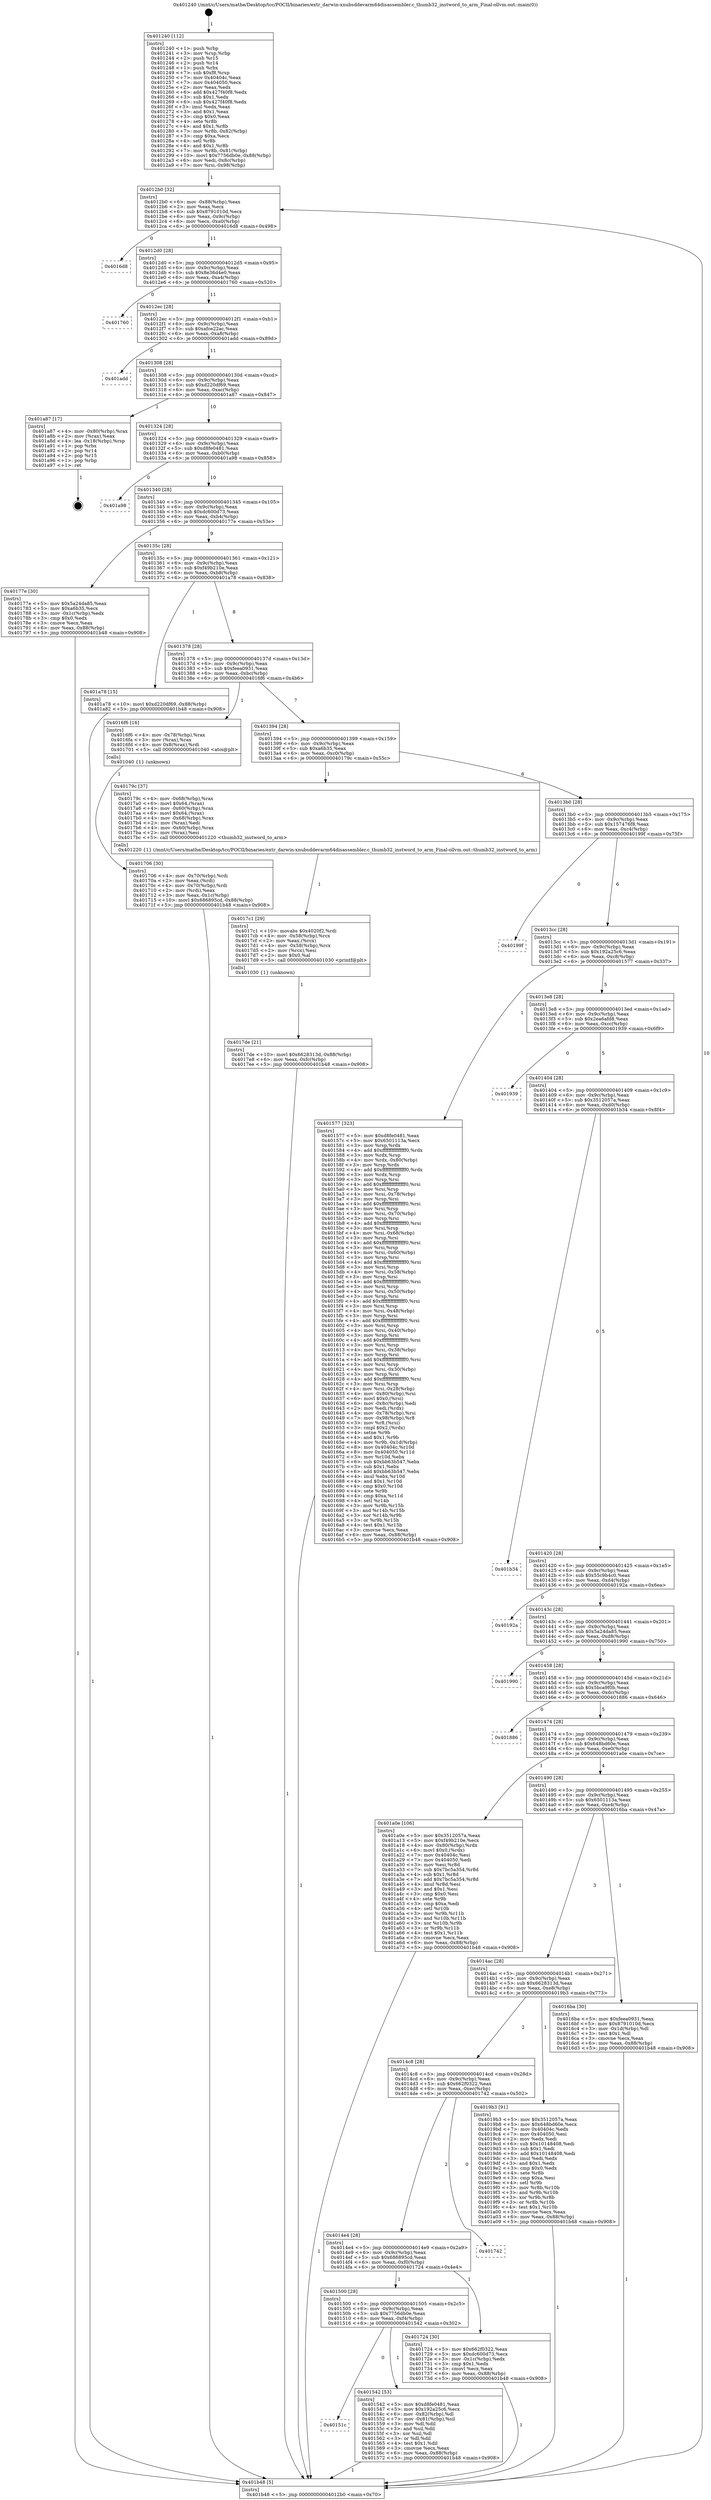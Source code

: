 digraph "0x401240" {
  label = "0x401240 (/mnt/c/Users/mathe/Desktop/tcc/POCII/binaries/extr_darwin-xnubsddevarm64disassembler.c_thumb32_instword_to_arm_Final-ollvm.out::main(0))"
  labelloc = "t"
  node[shape=record]

  Entry [label="",width=0.3,height=0.3,shape=circle,fillcolor=black,style=filled]
  "0x4012b0" [label="{
     0x4012b0 [32]\l
     | [instrs]\l
     &nbsp;&nbsp;0x4012b0 \<+6\>: mov -0x88(%rbp),%eax\l
     &nbsp;&nbsp;0x4012b6 \<+2\>: mov %eax,%ecx\l
     &nbsp;&nbsp;0x4012b8 \<+6\>: sub $0x8791010d,%ecx\l
     &nbsp;&nbsp;0x4012be \<+6\>: mov %eax,-0x9c(%rbp)\l
     &nbsp;&nbsp;0x4012c4 \<+6\>: mov %ecx,-0xa0(%rbp)\l
     &nbsp;&nbsp;0x4012ca \<+6\>: je 00000000004016d8 \<main+0x498\>\l
  }"]
  "0x4016d8" [label="{
     0x4016d8\l
  }", style=dashed]
  "0x4012d0" [label="{
     0x4012d0 [28]\l
     | [instrs]\l
     &nbsp;&nbsp;0x4012d0 \<+5\>: jmp 00000000004012d5 \<main+0x95\>\l
     &nbsp;&nbsp;0x4012d5 \<+6\>: mov -0x9c(%rbp),%eax\l
     &nbsp;&nbsp;0x4012db \<+5\>: sub $0x8e36d4e0,%eax\l
     &nbsp;&nbsp;0x4012e0 \<+6\>: mov %eax,-0xa4(%rbp)\l
     &nbsp;&nbsp;0x4012e6 \<+6\>: je 0000000000401760 \<main+0x520\>\l
  }"]
  Exit [label="",width=0.3,height=0.3,shape=circle,fillcolor=black,style=filled,peripheries=2]
  "0x401760" [label="{
     0x401760\l
  }", style=dashed]
  "0x4012ec" [label="{
     0x4012ec [28]\l
     | [instrs]\l
     &nbsp;&nbsp;0x4012ec \<+5\>: jmp 00000000004012f1 \<main+0xb1\>\l
     &nbsp;&nbsp;0x4012f1 \<+6\>: mov -0x9c(%rbp),%eax\l
     &nbsp;&nbsp;0x4012f7 \<+5\>: sub $0xafce22ac,%eax\l
     &nbsp;&nbsp;0x4012fc \<+6\>: mov %eax,-0xa8(%rbp)\l
     &nbsp;&nbsp;0x401302 \<+6\>: je 0000000000401add \<main+0x89d\>\l
  }"]
  "0x4017de" [label="{
     0x4017de [21]\l
     | [instrs]\l
     &nbsp;&nbsp;0x4017de \<+10\>: movl $0x6628313d,-0x88(%rbp)\l
     &nbsp;&nbsp;0x4017e8 \<+6\>: mov %eax,-0xfc(%rbp)\l
     &nbsp;&nbsp;0x4017ee \<+5\>: jmp 0000000000401b48 \<main+0x908\>\l
  }"]
  "0x401add" [label="{
     0x401add\l
  }", style=dashed]
  "0x401308" [label="{
     0x401308 [28]\l
     | [instrs]\l
     &nbsp;&nbsp;0x401308 \<+5\>: jmp 000000000040130d \<main+0xcd\>\l
     &nbsp;&nbsp;0x40130d \<+6\>: mov -0x9c(%rbp),%eax\l
     &nbsp;&nbsp;0x401313 \<+5\>: sub $0xd220df69,%eax\l
     &nbsp;&nbsp;0x401318 \<+6\>: mov %eax,-0xac(%rbp)\l
     &nbsp;&nbsp;0x40131e \<+6\>: je 0000000000401a87 \<main+0x847\>\l
  }"]
  "0x4017c1" [label="{
     0x4017c1 [29]\l
     | [instrs]\l
     &nbsp;&nbsp;0x4017c1 \<+10\>: movabs $0x4020f2,%rdi\l
     &nbsp;&nbsp;0x4017cb \<+4\>: mov -0x58(%rbp),%rcx\l
     &nbsp;&nbsp;0x4017cf \<+2\>: mov %eax,(%rcx)\l
     &nbsp;&nbsp;0x4017d1 \<+4\>: mov -0x58(%rbp),%rcx\l
     &nbsp;&nbsp;0x4017d5 \<+2\>: mov (%rcx),%esi\l
     &nbsp;&nbsp;0x4017d7 \<+2\>: mov $0x0,%al\l
     &nbsp;&nbsp;0x4017d9 \<+5\>: call 0000000000401030 \<printf@plt\>\l
     | [calls]\l
     &nbsp;&nbsp;0x401030 \{1\} (unknown)\l
  }"]
  "0x401a87" [label="{
     0x401a87 [17]\l
     | [instrs]\l
     &nbsp;&nbsp;0x401a87 \<+4\>: mov -0x80(%rbp),%rax\l
     &nbsp;&nbsp;0x401a8b \<+2\>: mov (%rax),%eax\l
     &nbsp;&nbsp;0x401a8d \<+4\>: lea -0x18(%rbp),%rsp\l
     &nbsp;&nbsp;0x401a91 \<+1\>: pop %rbx\l
     &nbsp;&nbsp;0x401a92 \<+2\>: pop %r14\l
     &nbsp;&nbsp;0x401a94 \<+2\>: pop %r15\l
     &nbsp;&nbsp;0x401a96 \<+1\>: pop %rbp\l
     &nbsp;&nbsp;0x401a97 \<+1\>: ret\l
  }"]
  "0x401324" [label="{
     0x401324 [28]\l
     | [instrs]\l
     &nbsp;&nbsp;0x401324 \<+5\>: jmp 0000000000401329 \<main+0xe9\>\l
     &nbsp;&nbsp;0x401329 \<+6\>: mov -0x9c(%rbp),%eax\l
     &nbsp;&nbsp;0x40132f \<+5\>: sub $0xd8fe0481,%eax\l
     &nbsp;&nbsp;0x401334 \<+6\>: mov %eax,-0xb0(%rbp)\l
     &nbsp;&nbsp;0x40133a \<+6\>: je 0000000000401a98 \<main+0x858\>\l
  }"]
  "0x401706" [label="{
     0x401706 [30]\l
     | [instrs]\l
     &nbsp;&nbsp;0x401706 \<+4\>: mov -0x70(%rbp),%rdi\l
     &nbsp;&nbsp;0x40170a \<+2\>: mov %eax,(%rdi)\l
     &nbsp;&nbsp;0x40170c \<+4\>: mov -0x70(%rbp),%rdi\l
     &nbsp;&nbsp;0x401710 \<+2\>: mov (%rdi),%eax\l
     &nbsp;&nbsp;0x401712 \<+3\>: mov %eax,-0x1c(%rbp)\l
     &nbsp;&nbsp;0x401715 \<+10\>: movl $0x686895cd,-0x88(%rbp)\l
     &nbsp;&nbsp;0x40171f \<+5\>: jmp 0000000000401b48 \<main+0x908\>\l
  }"]
  "0x401a98" [label="{
     0x401a98\l
  }", style=dashed]
  "0x401340" [label="{
     0x401340 [28]\l
     | [instrs]\l
     &nbsp;&nbsp;0x401340 \<+5\>: jmp 0000000000401345 \<main+0x105\>\l
     &nbsp;&nbsp;0x401345 \<+6\>: mov -0x9c(%rbp),%eax\l
     &nbsp;&nbsp;0x40134b \<+5\>: sub $0xdc600d73,%eax\l
     &nbsp;&nbsp;0x401350 \<+6\>: mov %eax,-0xb4(%rbp)\l
     &nbsp;&nbsp;0x401356 \<+6\>: je 000000000040177e \<main+0x53e\>\l
  }"]
  "0x401240" [label="{
     0x401240 [112]\l
     | [instrs]\l
     &nbsp;&nbsp;0x401240 \<+1\>: push %rbp\l
     &nbsp;&nbsp;0x401241 \<+3\>: mov %rsp,%rbp\l
     &nbsp;&nbsp;0x401244 \<+2\>: push %r15\l
     &nbsp;&nbsp;0x401246 \<+2\>: push %r14\l
     &nbsp;&nbsp;0x401248 \<+1\>: push %rbx\l
     &nbsp;&nbsp;0x401249 \<+7\>: sub $0xf8,%rsp\l
     &nbsp;&nbsp;0x401250 \<+7\>: mov 0x40404c,%eax\l
     &nbsp;&nbsp;0x401257 \<+7\>: mov 0x404050,%ecx\l
     &nbsp;&nbsp;0x40125e \<+2\>: mov %eax,%edx\l
     &nbsp;&nbsp;0x401260 \<+6\>: add $0x427f40f8,%edx\l
     &nbsp;&nbsp;0x401266 \<+3\>: sub $0x1,%edx\l
     &nbsp;&nbsp;0x401269 \<+6\>: sub $0x427f40f8,%edx\l
     &nbsp;&nbsp;0x40126f \<+3\>: imul %edx,%eax\l
     &nbsp;&nbsp;0x401272 \<+3\>: and $0x1,%eax\l
     &nbsp;&nbsp;0x401275 \<+3\>: cmp $0x0,%eax\l
     &nbsp;&nbsp;0x401278 \<+4\>: sete %r8b\l
     &nbsp;&nbsp;0x40127c \<+4\>: and $0x1,%r8b\l
     &nbsp;&nbsp;0x401280 \<+7\>: mov %r8b,-0x82(%rbp)\l
     &nbsp;&nbsp;0x401287 \<+3\>: cmp $0xa,%ecx\l
     &nbsp;&nbsp;0x40128a \<+4\>: setl %r8b\l
     &nbsp;&nbsp;0x40128e \<+4\>: and $0x1,%r8b\l
     &nbsp;&nbsp;0x401292 \<+7\>: mov %r8b,-0x81(%rbp)\l
     &nbsp;&nbsp;0x401299 \<+10\>: movl $0x7756db0e,-0x88(%rbp)\l
     &nbsp;&nbsp;0x4012a3 \<+6\>: mov %edi,-0x8c(%rbp)\l
     &nbsp;&nbsp;0x4012a9 \<+7\>: mov %rsi,-0x98(%rbp)\l
  }"]
  "0x40177e" [label="{
     0x40177e [30]\l
     | [instrs]\l
     &nbsp;&nbsp;0x40177e \<+5\>: mov $0x5a24da85,%eax\l
     &nbsp;&nbsp;0x401783 \<+5\>: mov $0xa6b35,%ecx\l
     &nbsp;&nbsp;0x401788 \<+3\>: mov -0x1c(%rbp),%edx\l
     &nbsp;&nbsp;0x40178b \<+3\>: cmp $0x0,%edx\l
     &nbsp;&nbsp;0x40178e \<+3\>: cmove %ecx,%eax\l
     &nbsp;&nbsp;0x401791 \<+6\>: mov %eax,-0x88(%rbp)\l
     &nbsp;&nbsp;0x401797 \<+5\>: jmp 0000000000401b48 \<main+0x908\>\l
  }"]
  "0x40135c" [label="{
     0x40135c [28]\l
     | [instrs]\l
     &nbsp;&nbsp;0x40135c \<+5\>: jmp 0000000000401361 \<main+0x121\>\l
     &nbsp;&nbsp;0x401361 \<+6\>: mov -0x9c(%rbp),%eax\l
     &nbsp;&nbsp;0x401367 \<+5\>: sub $0xf49b210e,%eax\l
     &nbsp;&nbsp;0x40136c \<+6\>: mov %eax,-0xb8(%rbp)\l
     &nbsp;&nbsp;0x401372 \<+6\>: je 0000000000401a78 \<main+0x838\>\l
  }"]
  "0x401b48" [label="{
     0x401b48 [5]\l
     | [instrs]\l
     &nbsp;&nbsp;0x401b48 \<+5\>: jmp 00000000004012b0 \<main+0x70\>\l
  }"]
  "0x401a78" [label="{
     0x401a78 [15]\l
     | [instrs]\l
     &nbsp;&nbsp;0x401a78 \<+10\>: movl $0xd220df69,-0x88(%rbp)\l
     &nbsp;&nbsp;0x401a82 \<+5\>: jmp 0000000000401b48 \<main+0x908\>\l
  }"]
  "0x401378" [label="{
     0x401378 [28]\l
     | [instrs]\l
     &nbsp;&nbsp;0x401378 \<+5\>: jmp 000000000040137d \<main+0x13d\>\l
     &nbsp;&nbsp;0x40137d \<+6\>: mov -0x9c(%rbp),%eax\l
     &nbsp;&nbsp;0x401383 \<+5\>: sub $0xfeea0931,%eax\l
     &nbsp;&nbsp;0x401388 \<+6\>: mov %eax,-0xbc(%rbp)\l
     &nbsp;&nbsp;0x40138e \<+6\>: je 00000000004016f6 \<main+0x4b6\>\l
  }"]
  "0x40151c" [label="{
     0x40151c\l
  }", style=dashed]
  "0x4016f6" [label="{
     0x4016f6 [16]\l
     | [instrs]\l
     &nbsp;&nbsp;0x4016f6 \<+4\>: mov -0x78(%rbp),%rax\l
     &nbsp;&nbsp;0x4016fa \<+3\>: mov (%rax),%rax\l
     &nbsp;&nbsp;0x4016fd \<+4\>: mov 0x8(%rax),%rdi\l
     &nbsp;&nbsp;0x401701 \<+5\>: call 0000000000401040 \<atoi@plt\>\l
     | [calls]\l
     &nbsp;&nbsp;0x401040 \{1\} (unknown)\l
  }"]
  "0x401394" [label="{
     0x401394 [28]\l
     | [instrs]\l
     &nbsp;&nbsp;0x401394 \<+5\>: jmp 0000000000401399 \<main+0x159\>\l
     &nbsp;&nbsp;0x401399 \<+6\>: mov -0x9c(%rbp),%eax\l
     &nbsp;&nbsp;0x40139f \<+5\>: sub $0xa6b35,%eax\l
     &nbsp;&nbsp;0x4013a4 \<+6\>: mov %eax,-0xc0(%rbp)\l
     &nbsp;&nbsp;0x4013aa \<+6\>: je 000000000040179c \<main+0x55c\>\l
  }"]
  "0x401542" [label="{
     0x401542 [53]\l
     | [instrs]\l
     &nbsp;&nbsp;0x401542 \<+5\>: mov $0xd8fe0481,%eax\l
     &nbsp;&nbsp;0x401547 \<+5\>: mov $0x192a25c6,%ecx\l
     &nbsp;&nbsp;0x40154c \<+6\>: mov -0x82(%rbp),%dl\l
     &nbsp;&nbsp;0x401552 \<+7\>: mov -0x81(%rbp),%sil\l
     &nbsp;&nbsp;0x401559 \<+3\>: mov %dl,%dil\l
     &nbsp;&nbsp;0x40155c \<+3\>: and %sil,%dil\l
     &nbsp;&nbsp;0x40155f \<+3\>: xor %sil,%dl\l
     &nbsp;&nbsp;0x401562 \<+3\>: or %dl,%dil\l
     &nbsp;&nbsp;0x401565 \<+4\>: test $0x1,%dil\l
     &nbsp;&nbsp;0x401569 \<+3\>: cmovne %ecx,%eax\l
     &nbsp;&nbsp;0x40156c \<+6\>: mov %eax,-0x88(%rbp)\l
     &nbsp;&nbsp;0x401572 \<+5\>: jmp 0000000000401b48 \<main+0x908\>\l
  }"]
  "0x40179c" [label="{
     0x40179c [37]\l
     | [instrs]\l
     &nbsp;&nbsp;0x40179c \<+4\>: mov -0x68(%rbp),%rax\l
     &nbsp;&nbsp;0x4017a0 \<+6\>: movl $0x64,(%rax)\l
     &nbsp;&nbsp;0x4017a6 \<+4\>: mov -0x60(%rbp),%rax\l
     &nbsp;&nbsp;0x4017aa \<+6\>: movl $0x64,(%rax)\l
     &nbsp;&nbsp;0x4017b0 \<+4\>: mov -0x68(%rbp),%rax\l
     &nbsp;&nbsp;0x4017b4 \<+2\>: mov (%rax),%edi\l
     &nbsp;&nbsp;0x4017b6 \<+4\>: mov -0x60(%rbp),%rax\l
     &nbsp;&nbsp;0x4017ba \<+2\>: mov (%rax),%esi\l
     &nbsp;&nbsp;0x4017bc \<+5\>: call 0000000000401220 \<thumb32_instword_to_arm\>\l
     | [calls]\l
     &nbsp;&nbsp;0x401220 \{1\} (/mnt/c/Users/mathe/Desktop/tcc/POCII/binaries/extr_darwin-xnubsddevarm64disassembler.c_thumb32_instword_to_arm_Final-ollvm.out::thumb32_instword_to_arm)\l
  }"]
  "0x4013b0" [label="{
     0x4013b0 [28]\l
     | [instrs]\l
     &nbsp;&nbsp;0x4013b0 \<+5\>: jmp 00000000004013b5 \<main+0x175\>\l
     &nbsp;&nbsp;0x4013b5 \<+6\>: mov -0x9c(%rbp),%eax\l
     &nbsp;&nbsp;0x4013bb \<+5\>: sub $0x157476f8,%eax\l
     &nbsp;&nbsp;0x4013c0 \<+6\>: mov %eax,-0xc4(%rbp)\l
     &nbsp;&nbsp;0x4013c6 \<+6\>: je 000000000040199f \<main+0x75f\>\l
  }"]
  "0x401500" [label="{
     0x401500 [28]\l
     | [instrs]\l
     &nbsp;&nbsp;0x401500 \<+5\>: jmp 0000000000401505 \<main+0x2c5\>\l
     &nbsp;&nbsp;0x401505 \<+6\>: mov -0x9c(%rbp),%eax\l
     &nbsp;&nbsp;0x40150b \<+5\>: sub $0x7756db0e,%eax\l
     &nbsp;&nbsp;0x401510 \<+6\>: mov %eax,-0xf4(%rbp)\l
     &nbsp;&nbsp;0x401516 \<+6\>: je 0000000000401542 \<main+0x302\>\l
  }"]
  "0x40199f" [label="{
     0x40199f\l
  }", style=dashed]
  "0x4013cc" [label="{
     0x4013cc [28]\l
     | [instrs]\l
     &nbsp;&nbsp;0x4013cc \<+5\>: jmp 00000000004013d1 \<main+0x191\>\l
     &nbsp;&nbsp;0x4013d1 \<+6\>: mov -0x9c(%rbp),%eax\l
     &nbsp;&nbsp;0x4013d7 \<+5\>: sub $0x192a25c6,%eax\l
     &nbsp;&nbsp;0x4013dc \<+6\>: mov %eax,-0xc8(%rbp)\l
     &nbsp;&nbsp;0x4013e2 \<+6\>: je 0000000000401577 \<main+0x337\>\l
  }"]
  "0x401724" [label="{
     0x401724 [30]\l
     | [instrs]\l
     &nbsp;&nbsp;0x401724 \<+5\>: mov $0x662f0322,%eax\l
     &nbsp;&nbsp;0x401729 \<+5\>: mov $0xdc600d73,%ecx\l
     &nbsp;&nbsp;0x40172e \<+3\>: mov -0x1c(%rbp),%edx\l
     &nbsp;&nbsp;0x401731 \<+3\>: cmp $0x1,%edx\l
     &nbsp;&nbsp;0x401734 \<+3\>: cmovl %ecx,%eax\l
     &nbsp;&nbsp;0x401737 \<+6\>: mov %eax,-0x88(%rbp)\l
     &nbsp;&nbsp;0x40173d \<+5\>: jmp 0000000000401b48 \<main+0x908\>\l
  }"]
  "0x401577" [label="{
     0x401577 [323]\l
     | [instrs]\l
     &nbsp;&nbsp;0x401577 \<+5\>: mov $0xd8fe0481,%eax\l
     &nbsp;&nbsp;0x40157c \<+5\>: mov $0x6501113a,%ecx\l
     &nbsp;&nbsp;0x401581 \<+3\>: mov %rsp,%rdx\l
     &nbsp;&nbsp;0x401584 \<+4\>: add $0xfffffffffffffff0,%rdx\l
     &nbsp;&nbsp;0x401588 \<+3\>: mov %rdx,%rsp\l
     &nbsp;&nbsp;0x40158b \<+4\>: mov %rdx,-0x80(%rbp)\l
     &nbsp;&nbsp;0x40158f \<+3\>: mov %rsp,%rdx\l
     &nbsp;&nbsp;0x401592 \<+4\>: add $0xfffffffffffffff0,%rdx\l
     &nbsp;&nbsp;0x401596 \<+3\>: mov %rdx,%rsp\l
     &nbsp;&nbsp;0x401599 \<+3\>: mov %rsp,%rsi\l
     &nbsp;&nbsp;0x40159c \<+4\>: add $0xfffffffffffffff0,%rsi\l
     &nbsp;&nbsp;0x4015a0 \<+3\>: mov %rsi,%rsp\l
     &nbsp;&nbsp;0x4015a3 \<+4\>: mov %rsi,-0x78(%rbp)\l
     &nbsp;&nbsp;0x4015a7 \<+3\>: mov %rsp,%rsi\l
     &nbsp;&nbsp;0x4015aa \<+4\>: add $0xfffffffffffffff0,%rsi\l
     &nbsp;&nbsp;0x4015ae \<+3\>: mov %rsi,%rsp\l
     &nbsp;&nbsp;0x4015b1 \<+4\>: mov %rsi,-0x70(%rbp)\l
     &nbsp;&nbsp;0x4015b5 \<+3\>: mov %rsp,%rsi\l
     &nbsp;&nbsp;0x4015b8 \<+4\>: add $0xfffffffffffffff0,%rsi\l
     &nbsp;&nbsp;0x4015bc \<+3\>: mov %rsi,%rsp\l
     &nbsp;&nbsp;0x4015bf \<+4\>: mov %rsi,-0x68(%rbp)\l
     &nbsp;&nbsp;0x4015c3 \<+3\>: mov %rsp,%rsi\l
     &nbsp;&nbsp;0x4015c6 \<+4\>: add $0xfffffffffffffff0,%rsi\l
     &nbsp;&nbsp;0x4015ca \<+3\>: mov %rsi,%rsp\l
     &nbsp;&nbsp;0x4015cd \<+4\>: mov %rsi,-0x60(%rbp)\l
     &nbsp;&nbsp;0x4015d1 \<+3\>: mov %rsp,%rsi\l
     &nbsp;&nbsp;0x4015d4 \<+4\>: add $0xfffffffffffffff0,%rsi\l
     &nbsp;&nbsp;0x4015d8 \<+3\>: mov %rsi,%rsp\l
     &nbsp;&nbsp;0x4015db \<+4\>: mov %rsi,-0x58(%rbp)\l
     &nbsp;&nbsp;0x4015df \<+3\>: mov %rsp,%rsi\l
     &nbsp;&nbsp;0x4015e2 \<+4\>: add $0xfffffffffffffff0,%rsi\l
     &nbsp;&nbsp;0x4015e6 \<+3\>: mov %rsi,%rsp\l
     &nbsp;&nbsp;0x4015e9 \<+4\>: mov %rsi,-0x50(%rbp)\l
     &nbsp;&nbsp;0x4015ed \<+3\>: mov %rsp,%rsi\l
     &nbsp;&nbsp;0x4015f0 \<+4\>: add $0xfffffffffffffff0,%rsi\l
     &nbsp;&nbsp;0x4015f4 \<+3\>: mov %rsi,%rsp\l
     &nbsp;&nbsp;0x4015f7 \<+4\>: mov %rsi,-0x48(%rbp)\l
     &nbsp;&nbsp;0x4015fb \<+3\>: mov %rsp,%rsi\l
     &nbsp;&nbsp;0x4015fe \<+4\>: add $0xfffffffffffffff0,%rsi\l
     &nbsp;&nbsp;0x401602 \<+3\>: mov %rsi,%rsp\l
     &nbsp;&nbsp;0x401605 \<+4\>: mov %rsi,-0x40(%rbp)\l
     &nbsp;&nbsp;0x401609 \<+3\>: mov %rsp,%rsi\l
     &nbsp;&nbsp;0x40160c \<+4\>: add $0xfffffffffffffff0,%rsi\l
     &nbsp;&nbsp;0x401610 \<+3\>: mov %rsi,%rsp\l
     &nbsp;&nbsp;0x401613 \<+4\>: mov %rsi,-0x38(%rbp)\l
     &nbsp;&nbsp;0x401617 \<+3\>: mov %rsp,%rsi\l
     &nbsp;&nbsp;0x40161a \<+4\>: add $0xfffffffffffffff0,%rsi\l
     &nbsp;&nbsp;0x40161e \<+3\>: mov %rsi,%rsp\l
     &nbsp;&nbsp;0x401621 \<+4\>: mov %rsi,-0x30(%rbp)\l
     &nbsp;&nbsp;0x401625 \<+3\>: mov %rsp,%rsi\l
     &nbsp;&nbsp;0x401628 \<+4\>: add $0xfffffffffffffff0,%rsi\l
     &nbsp;&nbsp;0x40162c \<+3\>: mov %rsi,%rsp\l
     &nbsp;&nbsp;0x40162f \<+4\>: mov %rsi,-0x28(%rbp)\l
     &nbsp;&nbsp;0x401633 \<+4\>: mov -0x80(%rbp),%rsi\l
     &nbsp;&nbsp;0x401637 \<+6\>: movl $0x0,(%rsi)\l
     &nbsp;&nbsp;0x40163d \<+6\>: mov -0x8c(%rbp),%edi\l
     &nbsp;&nbsp;0x401643 \<+2\>: mov %edi,(%rdx)\l
     &nbsp;&nbsp;0x401645 \<+4\>: mov -0x78(%rbp),%rsi\l
     &nbsp;&nbsp;0x401649 \<+7\>: mov -0x98(%rbp),%r8\l
     &nbsp;&nbsp;0x401650 \<+3\>: mov %r8,(%rsi)\l
     &nbsp;&nbsp;0x401653 \<+3\>: cmpl $0x2,(%rdx)\l
     &nbsp;&nbsp;0x401656 \<+4\>: setne %r9b\l
     &nbsp;&nbsp;0x40165a \<+4\>: and $0x1,%r9b\l
     &nbsp;&nbsp;0x40165e \<+4\>: mov %r9b,-0x1d(%rbp)\l
     &nbsp;&nbsp;0x401662 \<+8\>: mov 0x40404c,%r10d\l
     &nbsp;&nbsp;0x40166a \<+8\>: mov 0x404050,%r11d\l
     &nbsp;&nbsp;0x401672 \<+3\>: mov %r10d,%ebx\l
     &nbsp;&nbsp;0x401675 \<+6\>: sub $0xbb63b547,%ebx\l
     &nbsp;&nbsp;0x40167b \<+3\>: sub $0x1,%ebx\l
     &nbsp;&nbsp;0x40167e \<+6\>: add $0xbb63b547,%ebx\l
     &nbsp;&nbsp;0x401684 \<+4\>: imul %ebx,%r10d\l
     &nbsp;&nbsp;0x401688 \<+4\>: and $0x1,%r10d\l
     &nbsp;&nbsp;0x40168c \<+4\>: cmp $0x0,%r10d\l
     &nbsp;&nbsp;0x401690 \<+4\>: sete %r9b\l
     &nbsp;&nbsp;0x401694 \<+4\>: cmp $0xa,%r11d\l
     &nbsp;&nbsp;0x401698 \<+4\>: setl %r14b\l
     &nbsp;&nbsp;0x40169c \<+3\>: mov %r9b,%r15b\l
     &nbsp;&nbsp;0x40169f \<+3\>: and %r14b,%r15b\l
     &nbsp;&nbsp;0x4016a2 \<+3\>: xor %r14b,%r9b\l
     &nbsp;&nbsp;0x4016a5 \<+3\>: or %r9b,%r15b\l
     &nbsp;&nbsp;0x4016a8 \<+4\>: test $0x1,%r15b\l
     &nbsp;&nbsp;0x4016ac \<+3\>: cmovne %ecx,%eax\l
     &nbsp;&nbsp;0x4016af \<+6\>: mov %eax,-0x88(%rbp)\l
     &nbsp;&nbsp;0x4016b5 \<+5\>: jmp 0000000000401b48 \<main+0x908\>\l
  }"]
  "0x4013e8" [label="{
     0x4013e8 [28]\l
     | [instrs]\l
     &nbsp;&nbsp;0x4013e8 \<+5\>: jmp 00000000004013ed \<main+0x1ad\>\l
     &nbsp;&nbsp;0x4013ed \<+6\>: mov -0x9c(%rbp),%eax\l
     &nbsp;&nbsp;0x4013f3 \<+5\>: sub $0x2ea6afd8,%eax\l
     &nbsp;&nbsp;0x4013f8 \<+6\>: mov %eax,-0xcc(%rbp)\l
     &nbsp;&nbsp;0x4013fe \<+6\>: je 0000000000401939 \<main+0x6f9\>\l
  }"]
  "0x4014e4" [label="{
     0x4014e4 [28]\l
     | [instrs]\l
     &nbsp;&nbsp;0x4014e4 \<+5\>: jmp 00000000004014e9 \<main+0x2a9\>\l
     &nbsp;&nbsp;0x4014e9 \<+6\>: mov -0x9c(%rbp),%eax\l
     &nbsp;&nbsp;0x4014ef \<+5\>: sub $0x686895cd,%eax\l
     &nbsp;&nbsp;0x4014f4 \<+6\>: mov %eax,-0xf0(%rbp)\l
     &nbsp;&nbsp;0x4014fa \<+6\>: je 0000000000401724 \<main+0x4e4\>\l
  }"]
  "0x401939" [label="{
     0x401939\l
  }", style=dashed]
  "0x401404" [label="{
     0x401404 [28]\l
     | [instrs]\l
     &nbsp;&nbsp;0x401404 \<+5\>: jmp 0000000000401409 \<main+0x1c9\>\l
     &nbsp;&nbsp;0x401409 \<+6\>: mov -0x9c(%rbp),%eax\l
     &nbsp;&nbsp;0x40140f \<+5\>: sub $0x3512057a,%eax\l
     &nbsp;&nbsp;0x401414 \<+6\>: mov %eax,-0xd0(%rbp)\l
     &nbsp;&nbsp;0x40141a \<+6\>: je 0000000000401b34 \<main+0x8f4\>\l
  }"]
  "0x401742" [label="{
     0x401742\l
  }", style=dashed]
  "0x401b34" [label="{
     0x401b34\l
  }", style=dashed]
  "0x401420" [label="{
     0x401420 [28]\l
     | [instrs]\l
     &nbsp;&nbsp;0x401420 \<+5\>: jmp 0000000000401425 \<main+0x1e5\>\l
     &nbsp;&nbsp;0x401425 \<+6\>: mov -0x9c(%rbp),%eax\l
     &nbsp;&nbsp;0x40142b \<+5\>: sub $0x55c9b4c0,%eax\l
     &nbsp;&nbsp;0x401430 \<+6\>: mov %eax,-0xd4(%rbp)\l
     &nbsp;&nbsp;0x401436 \<+6\>: je 000000000040192a \<main+0x6ea\>\l
  }"]
  "0x4014c8" [label="{
     0x4014c8 [28]\l
     | [instrs]\l
     &nbsp;&nbsp;0x4014c8 \<+5\>: jmp 00000000004014cd \<main+0x28d\>\l
     &nbsp;&nbsp;0x4014cd \<+6\>: mov -0x9c(%rbp),%eax\l
     &nbsp;&nbsp;0x4014d3 \<+5\>: sub $0x662f0322,%eax\l
     &nbsp;&nbsp;0x4014d8 \<+6\>: mov %eax,-0xec(%rbp)\l
     &nbsp;&nbsp;0x4014de \<+6\>: je 0000000000401742 \<main+0x502\>\l
  }"]
  "0x40192a" [label="{
     0x40192a\l
  }", style=dashed]
  "0x40143c" [label="{
     0x40143c [28]\l
     | [instrs]\l
     &nbsp;&nbsp;0x40143c \<+5\>: jmp 0000000000401441 \<main+0x201\>\l
     &nbsp;&nbsp;0x401441 \<+6\>: mov -0x9c(%rbp),%eax\l
     &nbsp;&nbsp;0x401447 \<+5\>: sub $0x5a24da85,%eax\l
     &nbsp;&nbsp;0x40144c \<+6\>: mov %eax,-0xd8(%rbp)\l
     &nbsp;&nbsp;0x401452 \<+6\>: je 0000000000401990 \<main+0x750\>\l
  }"]
  "0x4019b3" [label="{
     0x4019b3 [91]\l
     | [instrs]\l
     &nbsp;&nbsp;0x4019b3 \<+5\>: mov $0x3512057a,%eax\l
     &nbsp;&nbsp;0x4019b8 \<+5\>: mov $0x648bd60e,%ecx\l
     &nbsp;&nbsp;0x4019bd \<+7\>: mov 0x40404c,%edx\l
     &nbsp;&nbsp;0x4019c4 \<+7\>: mov 0x404050,%esi\l
     &nbsp;&nbsp;0x4019cb \<+2\>: mov %edx,%edi\l
     &nbsp;&nbsp;0x4019cd \<+6\>: sub $0x10148408,%edi\l
     &nbsp;&nbsp;0x4019d3 \<+3\>: sub $0x1,%edi\l
     &nbsp;&nbsp;0x4019d6 \<+6\>: add $0x10148408,%edi\l
     &nbsp;&nbsp;0x4019dc \<+3\>: imul %edi,%edx\l
     &nbsp;&nbsp;0x4019df \<+3\>: and $0x1,%edx\l
     &nbsp;&nbsp;0x4019e2 \<+3\>: cmp $0x0,%edx\l
     &nbsp;&nbsp;0x4019e5 \<+4\>: sete %r8b\l
     &nbsp;&nbsp;0x4019e9 \<+3\>: cmp $0xa,%esi\l
     &nbsp;&nbsp;0x4019ec \<+4\>: setl %r9b\l
     &nbsp;&nbsp;0x4019f0 \<+3\>: mov %r8b,%r10b\l
     &nbsp;&nbsp;0x4019f3 \<+3\>: and %r9b,%r10b\l
     &nbsp;&nbsp;0x4019f6 \<+3\>: xor %r9b,%r8b\l
     &nbsp;&nbsp;0x4019f9 \<+3\>: or %r8b,%r10b\l
     &nbsp;&nbsp;0x4019fc \<+4\>: test $0x1,%r10b\l
     &nbsp;&nbsp;0x401a00 \<+3\>: cmovne %ecx,%eax\l
     &nbsp;&nbsp;0x401a03 \<+6\>: mov %eax,-0x88(%rbp)\l
     &nbsp;&nbsp;0x401a09 \<+5\>: jmp 0000000000401b48 \<main+0x908\>\l
  }"]
  "0x401990" [label="{
     0x401990\l
  }", style=dashed]
  "0x401458" [label="{
     0x401458 [28]\l
     | [instrs]\l
     &nbsp;&nbsp;0x401458 \<+5\>: jmp 000000000040145d \<main+0x21d\>\l
     &nbsp;&nbsp;0x40145d \<+6\>: mov -0x9c(%rbp),%eax\l
     &nbsp;&nbsp;0x401463 \<+5\>: sub $0x5bca9f0b,%eax\l
     &nbsp;&nbsp;0x401468 \<+6\>: mov %eax,-0xdc(%rbp)\l
     &nbsp;&nbsp;0x40146e \<+6\>: je 0000000000401886 \<main+0x646\>\l
  }"]
  "0x4014ac" [label="{
     0x4014ac [28]\l
     | [instrs]\l
     &nbsp;&nbsp;0x4014ac \<+5\>: jmp 00000000004014b1 \<main+0x271\>\l
     &nbsp;&nbsp;0x4014b1 \<+6\>: mov -0x9c(%rbp),%eax\l
     &nbsp;&nbsp;0x4014b7 \<+5\>: sub $0x6628313d,%eax\l
     &nbsp;&nbsp;0x4014bc \<+6\>: mov %eax,-0xe8(%rbp)\l
     &nbsp;&nbsp;0x4014c2 \<+6\>: je 00000000004019b3 \<main+0x773\>\l
  }"]
  "0x401886" [label="{
     0x401886\l
  }", style=dashed]
  "0x401474" [label="{
     0x401474 [28]\l
     | [instrs]\l
     &nbsp;&nbsp;0x401474 \<+5\>: jmp 0000000000401479 \<main+0x239\>\l
     &nbsp;&nbsp;0x401479 \<+6\>: mov -0x9c(%rbp),%eax\l
     &nbsp;&nbsp;0x40147f \<+5\>: sub $0x648bd60e,%eax\l
     &nbsp;&nbsp;0x401484 \<+6\>: mov %eax,-0xe0(%rbp)\l
     &nbsp;&nbsp;0x40148a \<+6\>: je 0000000000401a0e \<main+0x7ce\>\l
  }"]
  "0x4016ba" [label="{
     0x4016ba [30]\l
     | [instrs]\l
     &nbsp;&nbsp;0x4016ba \<+5\>: mov $0xfeea0931,%eax\l
     &nbsp;&nbsp;0x4016bf \<+5\>: mov $0x8791010d,%ecx\l
     &nbsp;&nbsp;0x4016c4 \<+3\>: mov -0x1d(%rbp),%dl\l
     &nbsp;&nbsp;0x4016c7 \<+3\>: test $0x1,%dl\l
     &nbsp;&nbsp;0x4016ca \<+3\>: cmovne %ecx,%eax\l
     &nbsp;&nbsp;0x4016cd \<+6\>: mov %eax,-0x88(%rbp)\l
     &nbsp;&nbsp;0x4016d3 \<+5\>: jmp 0000000000401b48 \<main+0x908\>\l
  }"]
  "0x401a0e" [label="{
     0x401a0e [106]\l
     | [instrs]\l
     &nbsp;&nbsp;0x401a0e \<+5\>: mov $0x3512057a,%eax\l
     &nbsp;&nbsp;0x401a13 \<+5\>: mov $0xf49b210e,%ecx\l
     &nbsp;&nbsp;0x401a18 \<+4\>: mov -0x80(%rbp),%rdx\l
     &nbsp;&nbsp;0x401a1c \<+6\>: movl $0x0,(%rdx)\l
     &nbsp;&nbsp;0x401a22 \<+7\>: mov 0x40404c,%esi\l
     &nbsp;&nbsp;0x401a29 \<+7\>: mov 0x404050,%edi\l
     &nbsp;&nbsp;0x401a30 \<+3\>: mov %esi,%r8d\l
     &nbsp;&nbsp;0x401a33 \<+7\>: sub $0x7bc5a354,%r8d\l
     &nbsp;&nbsp;0x401a3a \<+4\>: sub $0x1,%r8d\l
     &nbsp;&nbsp;0x401a3e \<+7\>: add $0x7bc5a354,%r8d\l
     &nbsp;&nbsp;0x401a45 \<+4\>: imul %r8d,%esi\l
     &nbsp;&nbsp;0x401a49 \<+3\>: and $0x1,%esi\l
     &nbsp;&nbsp;0x401a4c \<+3\>: cmp $0x0,%esi\l
     &nbsp;&nbsp;0x401a4f \<+4\>: sete %r9b\l
     &nbsp;&nbsp;0x401a53 \<+3\>: cmp $0xa,%edi\l
     &nbsp;&nbsp;0x401a56 \<+4\>: setl %r10b\l
     &nbsp;&nbsp;0x401a5a \<+3\>: mov %r9b,%r11b\l
     &nbsp;&nbsp;0x401a5d \<+3\>: and %r10b,%r11b\l
     &nbsp;&nbsp;0x401a60 \<+3\>: xor %r10b,%r9b\l
     &nbsp;&nbsp;0x401a63 \<+3\>: or %r9b,%r11b\l
     &nbsp;&nbsp;0x401a66 \<+4\>: test $0x1,%r11b\l
     &nbsp;&nbsp;0x401a6a \<+3\>: cmovne %ecx,%eax\l
     &nbsp;&nbsp;0x401a6d \<+6\>: mov %eax,-0x88(%rbp)\l
     &nbsp;&nbsp;0x401a73 \<+5\>: jmp 0000000000401b48 \<main+0x908\>\l
  }"]
  "0x401490" [label="{
     0x401490 [28]\l
     | [instrs]\l
     &nbsp;&nbsp;0x401490 \<+5\>: jmp 0000000000401495 \<main+0x255\>\l
     &nbsp;&nbsp;0x401495 \<+6\>: mov -0x9c(%rbp),%eax\l
     &nbsp;&nbsp;0x40149b \<+5\>: sub $0x6501113a,%eax\l
     &nbsp;&nbsp;0x4014a0 \<+6\>: mov %eax,-0xe4(%rbp)\l
     &nbsp;&nbsp;0x4014a6 \<+6\>: je 00000000004016ba \<main+0x47a\>\l
  }"]
  Entry -> "0x401240" [label=" 1"]
  "0x4012b0" -> "0x4016d8" [label=" 0"]
  "0x4012b0" -> "0x4012d0" [label=" 11"]
  "0x401a87" -> Exit [label=" 1"]
  "0x4012d0" -> "0x401760" [label=" 0"]
  "0x4012d0" -> "0x4012ec" [label=" 11"]
  "0x401a78" -> "0x401b48" [label=" 1"]
  "0x4012ec" -> "0x401add" [label=" 0"]
  "0x4012ec" -> "0x401308" [label=" 11"]
  "0x401a0e" -> "0x401b48" [label=" 1"]
  "0x401308" -> "0x401a87" [label=" 1"]
  "0x401308" -> "0x401324" [label=" 10"]
  "0x4019b3" -> "0x401b48" [label=" 1"]
  "0x401324" -> "0x401a98" [label=" 0"]
  "0x401324" -> "0x401340" [label=" 10"]
  "0x4017de" -> "0x401b48" [label=" 1"]
  "0x401340" -> "0x40177e" [label=" 1"]
  "0x401340" -> "0x40135c" [label=" 9"]
  "0x40179c" -> "0x4017c1" [label=" 1"]
  "0x40135c" -> "0x401a78" [label=" 1"]
  "0x40135c" -> "0x401378" [label=" 8"]
  "0x40177e" -> "0x401b48" [label=" 1"]
  "0x401378" -> "0x4016f6" [label=" 1"]
  "0x401378" -> "0x401394" [label=" 7"]
  "0x401724" -> "0x401b48" [label=" 1"]
  "0x401394" -> "0x40179c" [label=" 1"]
  "0x401394" -> "0x4013b0" [label=" 6"]
  "0x401706" -> "0x401b48" [label=" 1"]
  "0x4013b0" -> "0x40199f" [label=" 0"]
  "0x4013b0" -> "0x4013cc" [label=" 6"]
  "0x4016ba" -> "0x401b48" [label=" 1"]
  "0x4013cc" -> "0x401577" [label=" 1"]
  "0x4013cc" -> "0x4013e8" [label=" 5"]
  "0x401577" -> "0x401b48" [label=" 1"]
  "0x4013e8" -> "0x401939" [label=" 0"]
  "0x4013e8" -> "0x401404" [label=" 5"]
  "0x401b48" -> "0x4012b0" [label=" 10"]
  "0x401404" -> "0x401b34" [label=" 0"]
  "0x401404" -> "0x401420" [label=" 5"]
  "0x401240" -> "0x4012b0" [label=" 1"]
  "0x401420" -> "0x40192a" [label=" 0"]
  "0x401420" -> "0x40143c" [label=" 5"]
  "0x401500" -> "0x40151c" [label=" 0"]
  "0x40143c" -> "0x401990" [label=" 0"]
  "0x40143c" -> "0x401458" [label=" 5"]
  "0x401500" -> "0x401542" [label=" 1"]
  "0x401458" -> "0x401886" [label=" 0"]
  "0x401458" -> "0x401474" [label=" 5"]
  "0x4014e4" -> "0x401500" [label=" 1"]
  "0x401474" -> "0x401a0e" [label=" 1"]
  "0x401474" -> "0x401490" [label=" 4"]
  "0x4014e4" -> "0x401724" [label=" 1"]
  "0x401490" -> "0x4016ba" [label=" 1"]
  "0x401490" -> "0x4014ac" [label=" 3"]
  "0x4016f6" -> "0x401706" [label=" 1"]
  "0x4014ac" -> "0x4019b3" [label=" 1"]
  "0x4014ac" -> "0x4014c8" [label=" 2"]
  "0x401542" -> "0x401b48" [label=" 1"]
  "0x4014c8" -> "0x401742" [label=" 0"]
  "0x4014c8" -> "0x4014e4" [label=" 2"]
  "0x4017c1" -> "0x4017de" [label=" 1"]
}
